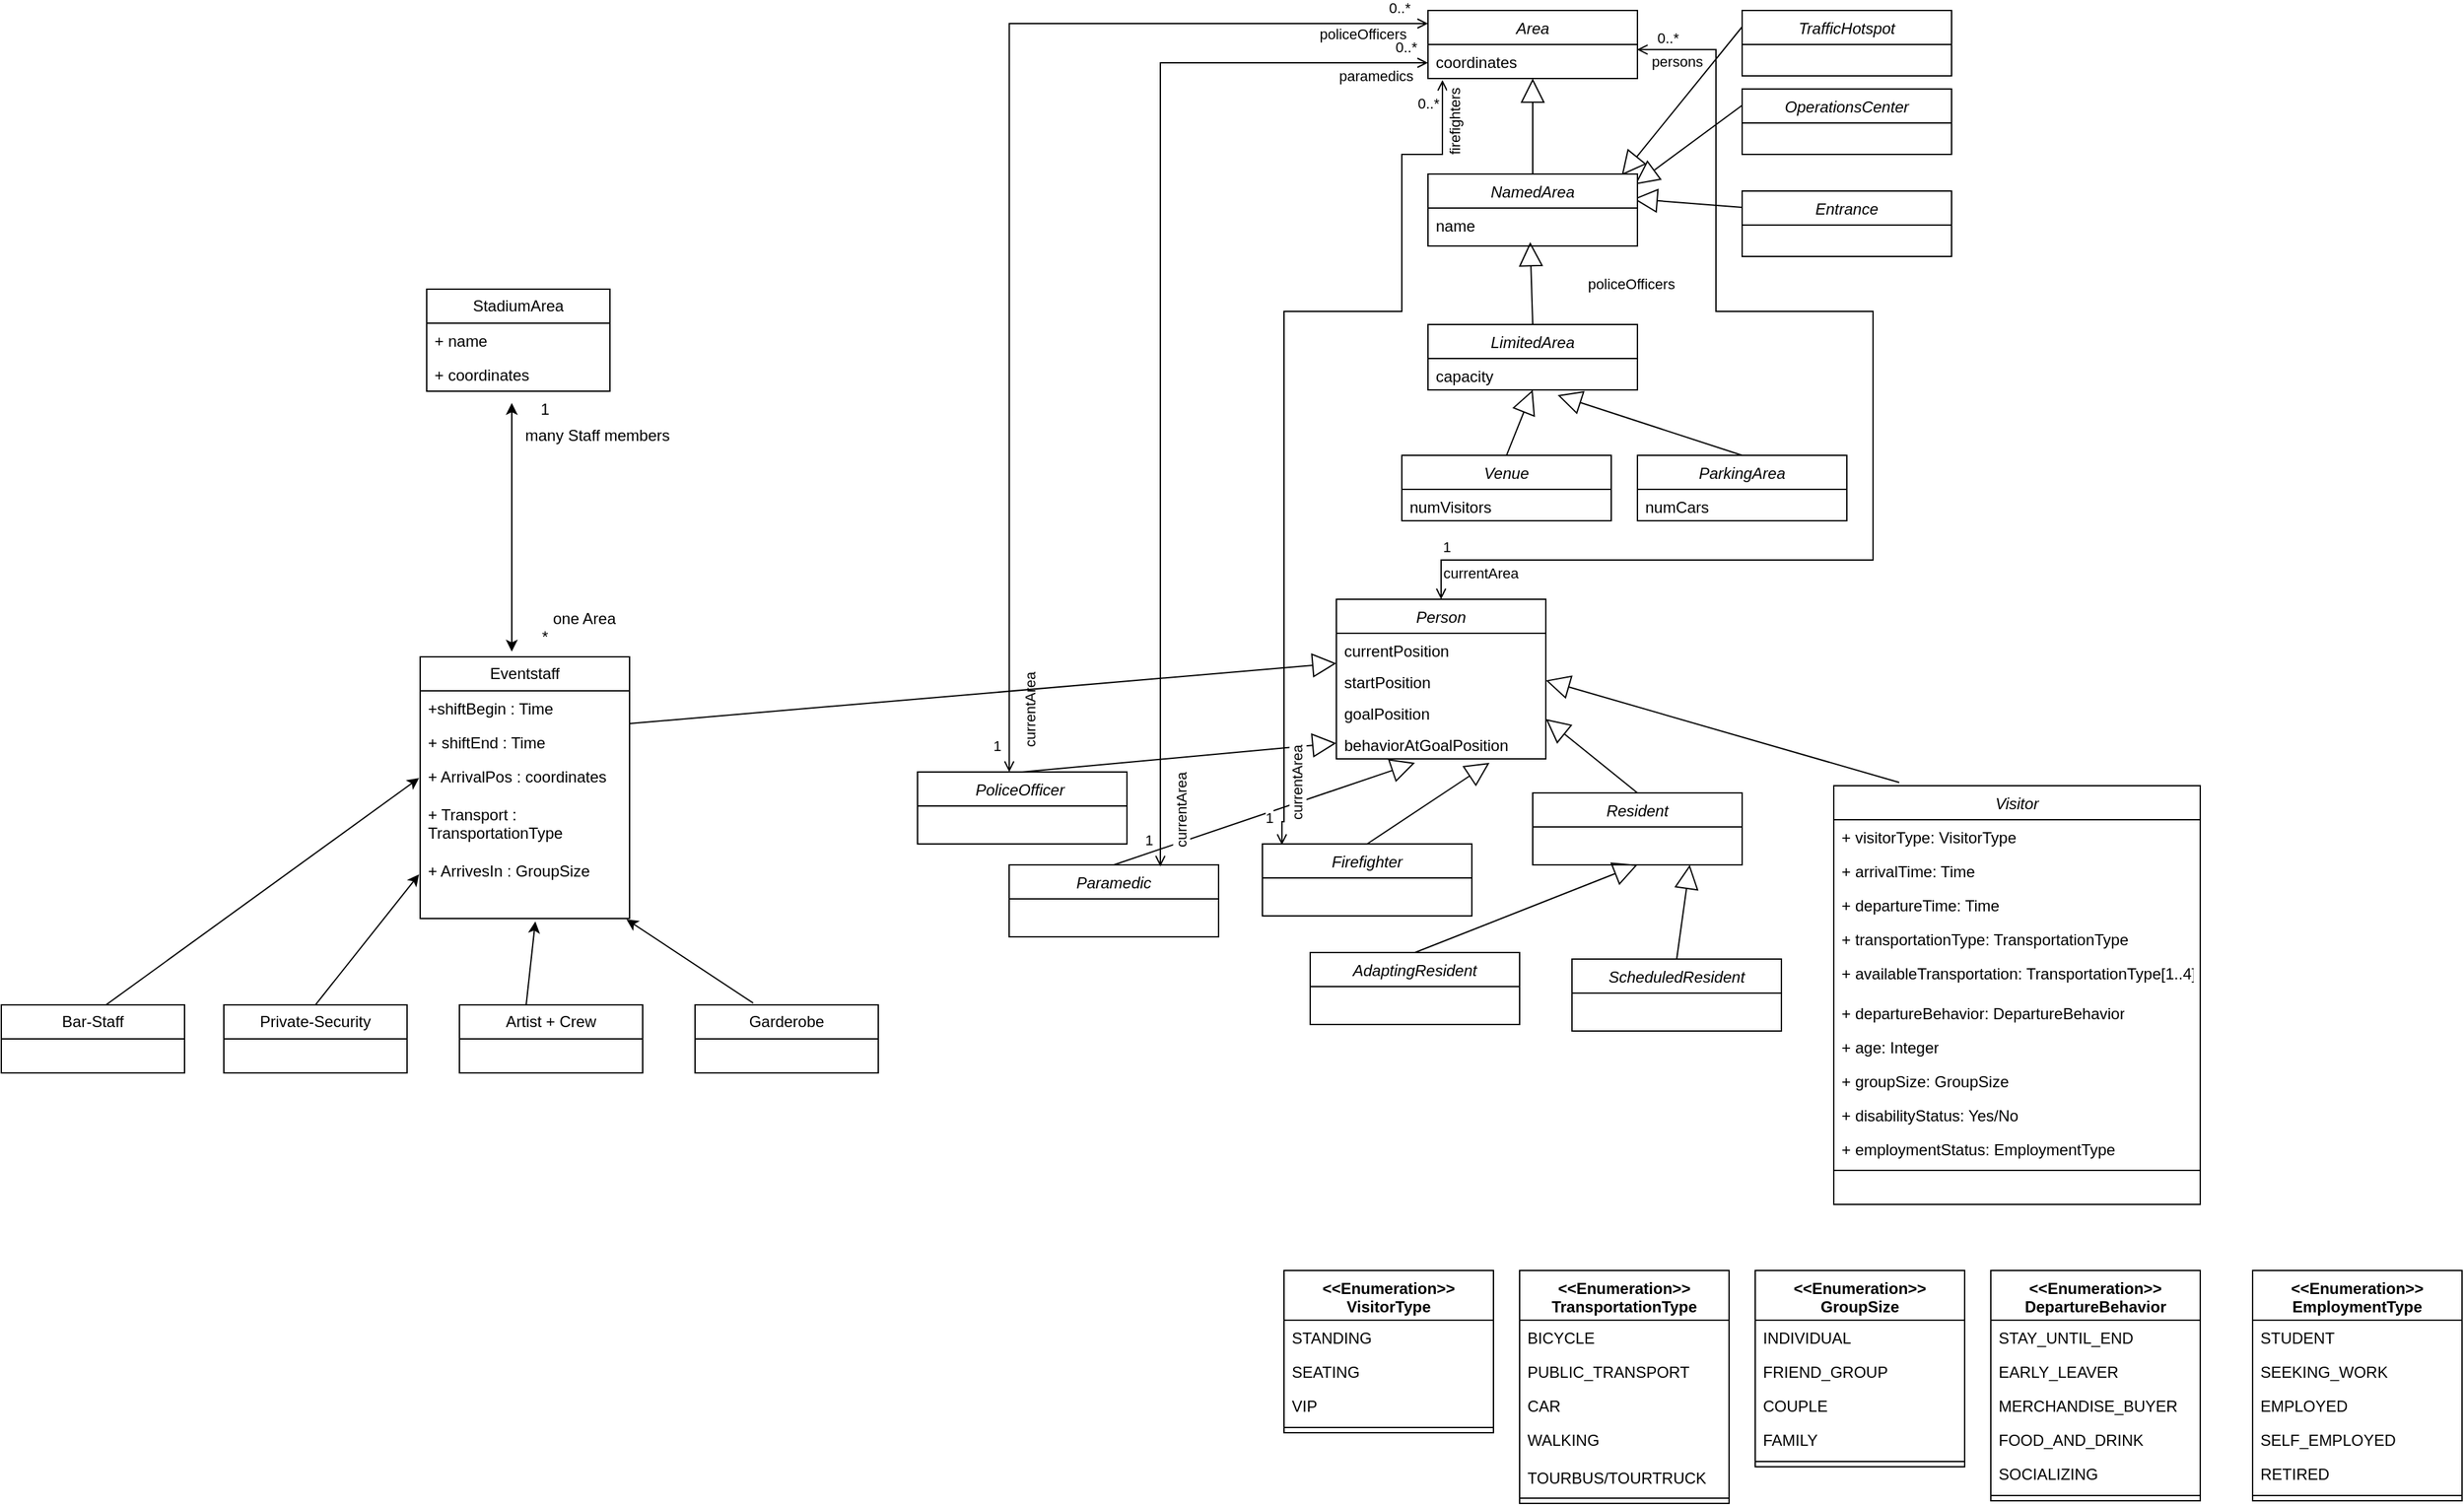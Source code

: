 <mxfile version="24.7.17">
  <diagram id="C5RBs43oDa-KdzZeNtuy" name="Page-1">
    <mxGraphModel dx="2514" dy="984" grid="1" gridSize="10" guides="1" tooltips="1" connect="1" arrows="1" fold="1" page="1" pageScale="1" pageWidth="827" pageHeight="1169" math="0" shadow="0">
      <root>
        <mxCell id="WIyWlLk6GJQsqaUBKTNV-0" />
        <mxCell id="WIyWlLk6GJQsqaUBKTNV-1" parent="WIyWlLk6GJQsqaUBKTNV-0" />
        <mxCell id="zkfFHV4jXpPFQw0GAbJ--0" value="LimitedArea" style="swimlane;fontStyle=2;align=center;verticalAlign=top;childLayout=stackLayout;horizontal=1;startSize=26;horizontalStack=0;resizeParent=1;resizeLast=0;collapsible=1;marginBottom=0;rounded=0;shadow=0;strokeWidth=1;" parent="WIyWlLk6GJQsqaUBKTNV-1" vertex="1">
          <mxGeometry x="400" y="270" width="160" height="50" as="geometry">
            <mxRectangle x="110" y="120" width="160" height="26" as="alternateBounds" />
          </mxGeometry>
        </mxCell>
        <mxCell id="DFCHfAah13juMa5k8PcI-9" value="capacity" style="text;align=left;verticalAlign=top;spacingLeft=4;spacingRight=4;overflow=hidden;rotatable=0;points=[[0,0.5],[1,0.5]];portConstraint=eastwest;" parent="zkfFHV4jXpPFQw0GAbJ--0" vertex="1">
          <mxGeometry y="26" width="160" height="24" as="geometry" />
        </mxCell>
        <mxCell id="DFCHfAah13juMa5k8PcI-2" value="Area" style="swimlane;fontStyle=2;align=center;verticalAlign=top;childLayout=stackLayout;horizontal=1;startSize=26;horizontalStack=0;resizeParent=1;resizeLast=0;collapsible=1;marginBottom=0;rounded=0;shadow=0;strokeWidth=1;" parent="WIyWlLk6GJQsqaUBKTNV-1" vertex="1">
          <mxGeometry x="400" y="30" width="160" height="52" as="geometry">
            <mxRectangle x="110" y="120" width="160" height="26" as="alternateBounds" />
          </mxGeometry>
        </mxCell>
        <mxCell id="DFCHfAah13juMa5k8PcI-5" value="coordinates" style="text;align=left;verticalAlign=top;spacingLeft=4;spacingRight=4;overflow=hidden;rotatable=0;points=[[0,0.5],[1,0.5]];portConstraint=eastwest;" parent="DFCHfAah13juMa5k8PcI-2" vertex="1">
          <mxGeometry y="26" width="160" height="26" as="geometry" />
        </mxCell>
        <mxCell id="DFCHfAah13juMa5k8PcI-11" value="Entrance" style="swimlane;fontStyle=2;align=center;verticalAlign=top;childLayout=stackLayout;horizontal=1;startSize=26;horizontalStack=0;resizeParent=1;resizeLast=0;collapsible=1;marginBottom=0;rounded=0;shadow=0;strokeWidth=1;" parent="WIyWlLk6GJQsqaUBKTNV-1" vertex="1">
          <mxGeometry x="640" y="168" width="160" height="50" as="geometry">
            <mxRectangle x="110" y="120" width="160" height="26" as="alternateBounds" />
          </mxGeometry>
        </mxCell>
        <mxCell id="DFCHfAah13juMa5k8PcI-14" value="" style="endArrow=block;endSize=16;endFill=0;html=1;rounded=0;entryX=0.981;entryY=-0.292;entryDx=0;entryDy=0;entryPerimeter=0;exitX=0;exitY=0.25;exitDx=0;exitDy=0;" parent="WIyWlLk6GJQsqaUBKTNV-1" source="DFCHfAah13juMa5k8PcI-11" target="DFCHfAah13juMa5k8PcI-34" edge="1">
          <mxGeometry width="160" relative="1" as="geometry">
            <mxPoint x="700" y="160" as="sourcePoint" />
            <mxPoint x="661" y="110" as="targetPoint" />
          </mxGeometry>
        </mxCell>
        <mxCell id="DFCHfAah13juMa5k8PcI-15" value="Venue" style="swimlane;fontStyle=2;align=center;verticalAlign=top;childLayout=stackLayout;horizontal=1;startSize=26;horizontalStack=0;resizeParent=1;resizeLast=0;collapsible=1;marginBottom=0;rounded=0;shadow=0;strokeWidth=1;" parent="WIyWlLk6GJQsqaUBKTNV-1" vertex="1">
          <mxGeometry x="380" y="370" width="160" height="50" as="geometry">
            <mxRectangle x="110" y="120" width="160" height="26" as="alternateBounds" />
          </mxGeometry>
        </mxCell>
        <mxCell id="DFCHfAah13juMa5k8PcI-31" value="numVisitors" style="text;align=left;verticalAlign=top;spacingLeft=4;spacingRight=4;overflow=hidden;rotatable=0;points=[[0,0.5],[1,0.5]];portConstraint=eastwest;" parent="DFCHfAah13juMa5k8PcI-15" vertex="1">
          <mxGeometry y="26" width="160" height="24" as="geometry" />
        </mxCell>
        <mxCell id="DFCHfAah13juMa5k8PcI-18" value="" style="endArrow=block;endSize=16;endFill=0;html=1;rounded=0;entryX=0.5;entryY=1;entryDx=0;entryDy=0;exitX=0.5;exitY=0;exitDx=0;exitDy=0;" parent="WIyWlLk6GJQsqaUBKTNV-1" source="DFCHfAah13juMa5k8PcI-15" target="zkfFHV4jXpPFQw0GAbJ--0" edge="1">
          <mxGeometry width="160" relative="1" as="geometry">
            <mxPoint x="534" y="500" as="sourcePoint" />
            <mxPoint x="534.5" y="461" as="targetPoint" />
          </mxGeometry>
        </mxCell>
        <mxCell id="DFCHfAah13juMa5k8PcI-19" value="ParkingArea" style="swimlane;fontStyle=2;align=center;verticalAlign=top;childLayout=stackLayout;horizontal=1;startSize=26;horizontalStack=0;resizeParent=1;resizeLast=0;collapsible=1;marginBottom=0;rounded=0;shadow=0;strokeWidth=1;" parent="WIyWlLk6GJQsqaUBKTNV-1" vertex="1">
          <mxGeometry x="560" y="370" width="160" height="50" as="geometry">
            <mxRectangle x="110" y="120" width="160" height="26" as="alternateBounds" />
          </mxGeometry>
        </mxCell>
        <mxCell id="DFCHfAah13juMa5k8PcI-32" value="numCars" style="text;align=left;verticalAlign=top;spacingLeft=4;spacingRight=4;overflow=hidden;rotatable=0;points=[[0,0.5],[1,0.5]];portConstraint=eastwest;" parent="DFCHfAah13juMa5k8PcI-19" vertex="1">
          <mxGeometry y="26" width="160" height="24" as="geometry" />
        </mxCell>
        <mxCell id="DFCHfAah13juMa5k8PcI-20" value="" style="endArrow=block;endSize=16;endFill=0;html=1;rounded=0;exitX=0.5;exitY=0;exitDx=0;exitDy=0;entryX=0.619;entryY=1.167;entryDx=0;entryDy=0;entryPerimeter=0;" parent="WIyWlLk6GJQsqaUBKTNV-1" source="DFCHfAah13juMa5k8PcI-19" target="DFCHfAah13juMa5k8PcI-9" edge="1">
          <mxGeometry width="160" relative="1" as="geometry">
            <mxPoint x="718" y="500" as="sourcePoint" />
            <mxPoint x="510" y="360" as="targetPoint" />
          </mxGeometry>
        </mxCell>
        <mxCell id="DFCHfAah13juMa5k8PcI-24" value="OperationsCenter" style="swimlane;fontStyle=2;align=center;verticalAlign=top;childLayout=stackLayout;horizontal=1;startSize=26;horizontalStack=0;resizeParent=1;resizeLast=0;collapsible=1;marginBottom=0;rounded=0;shadow=0;strokeWidth=1;" parent="WIyWlLk6GJQsqaUBKTNV-1" vertex="1">
          <mxGeometry x="640" y="90" width="160" height="50" as="geometry">
            <mxRectangle x="110" y="120" width="160" height="26" as="alternateBounds" />
          </mxGeometry>
        </mxCell>
        <mxCell id="DFCHfAah13juMa5k8PcI-26" value="" style="endArrow=block;endSize=16;endFill=0;html=1;rounded=0;entryX=0.988;entryY=0.145;entryDx=0;entryDy=0;exitX=0;exitY=0.25;exitDx=0;exitDy=0;entryPerimeter=0;" parent="WIyWlLk6GJQsqaUBKTNV-1" source="DFCHfAah13juMa5k8PcI-24" target="DFCHfAah13juMa5k8PcI-33" edge="1">
          <mxGeometry width="160" relative="1" as="geometry">
            <mxPoint x="710" y="120" as="sourcePoint" />
            <mxPoint x="650" y="100" as="targetPoint" />
          </mxGeometry>
        </mxCell>
        <mxCell id="DFCHfAah13juMa5k8PcI-27" value="TrafficHotspot" style="swimlane;fontStyle=2;align=center;verticalAlign=top;childLayout=stackLayout;horizontal=1;startSize=26;horizontalStack=0;resizeParent=1;resizeLast=0;collapsible=1;marginBottom=0;rounded=0;shadow=0;strokeWidth=1;" parent="WIyWlLk6GJQsqaUBKTNV-1" vertex="1">
          <mxGeometry x="640" y="30" width="160" height="50" as="geometry">
            <mxRectangle x="110" y="120" width="160" height="26" as="alternateBounds" />
          </mxGeometry>
        </mxCell>
        <mxCell id="DFCHfAah13juMa5k8PcI-30" value="" style="endArrow=block;endSize=16;endFill=0;html=1;rounded=0;entryX=0.925;entryY=0.018;entryDx=0;entryDy=0;entryPerimeter=0;exitX=0;exitY=0.25;exitDx=0;exitDy=0;" parent="WIyWlLk6GJQsqaUBKTNV-1" source="DFCHfAah13juMa5k8PcI-27" target="DFCHfAah13juMa5k8PcI-33" edge="1">
          <mxGeometry width="160" relative="1" as="geometry">
            <mxPoint x="1024" y="169" as="sourcePoint" />
            <mxPoint x="730" y="100" as="targetPoint" />
          </mxGeometry>
        </mxCell>
        <mxCell id="DFCHfAah13juMa5k8PcI-33" value="NamedArea" style="swimlane;fontStyle=2;align=center;verticalAlign=top;childLayout=stackLayout;horizontal=1;startSize=26;horizontalStack=0;resizeParent=1;resizeLast=0;collapsible=1;marginBottom=0;rounded=0;shadow=0;strokeWidth=1;" parent="WIyWlLk6GJQsqaUBKTNV-1" vertex="1">
          <mxGeometry x="400" y="155" width="160" height="55" as="geometry">
            <mxRectangle x="110" y="120" width="160" height="26" as="alternateBounds" />
          </mxGeometry>
        </mxCell>
        <mxCell id="DFCHfAah13juMa5k8PcI-34" value="name" style="text;align=left;verticalAlign=top;spacingLeft=4;spacingRight=4;overflow=hidden;rotatable=0;points=[[0,0.5],[1,0.5]];portConstraint=eastwest;" parent="DFCHfAah13juMa5k8PcI-33" vertex="1">
          <mxGeometry y="26" width="160" height="24" as="geometry" />
        </mxCell>
        <mxCell id="DFCHfAah13juMa5k8PcI-36" value="" style="endArrow=block;endSize=16;endFill=0;html=1;rounded=0;exitX=0.5;exitY=0;exitDx=0;exitDy=0;entryX=0.5;entryY=1;entryDx=0;entryDy=0;" parent="WIyWlLk6GJQsqaUBKTNV-1" source="DFCHfAah13juMa5k8PcI-33" target="DFCHfAah13juMa5k8PcI-2" edge="1">
          <mxGeometry width="160" relative="1" as="geometry">
            <mxPoint x="650" y="53" as="sourcePoint" />
            <mxPoint x="480" y="130" as="targetPoint" />
          </mxGeometry>
        </mxCell>
        <mxCell id="DFCHfAah13juMa5k8PcI-37" value="" style="endArrow=block;endSize=16;endFill=0;html=1;rounded=0;exitX=0.5;exitY=0;exitDx=0;exitDy=0;entryX=0.488;entryY=1.083;entryDx=0;entryDy=0;entryPerimeter=0;" parent="WIyWlLk6GJQsqaUBKTNV-1" source="zkfFHV4jXpPFQw0GAbJ--0" target="DFCHfAah13juMa5k8PcI-34" edge="1">
          <mxGeometry width="160" relative="1" as="geometry">
            <mxPoint x="490" y="165" as="sourcePoint" />
            <mxPoint x="440" y="240" as="targetPoint" />
          </mxGeometry>
        </mxCell>
        <mxCell id="DFCHfAah13juMa5k8PcI-38" value="Person" style="swimlane;fontStyle=2;align=center;verticalAlign=top;childLayout=stackLayout;horizontal=1;startSize=26;horizontalStack=0;resizeParent=1;resizeLast=0;collapsible=1;marginBottom=0;rounded=0;shadow=0;strokeWidth=1;" parent="WIyWlLk6GJQsqaUBKTNV-1" vertex="1">
          <mxGeometry x="330" y="480" width="160" height="122" as="geometry">
            <mxRectangle x="110" y="120" width="160" height="26" as="alternateBounds" />
          </mxGeometry>
        </mxCell>
        <mxCell id="DFCHfAah13juMa5k8PcI-51" value="currentPosition" style="text;align=left;verticalAlign=top;spacingLeft=4;spacingRight=4;overflow=hidden;rotatable=0;points=[[0,0.5],[1,0.5]];portConstraint=eastwest;" parent="DFCHfAah13juMa5k8PcI-38" vertex="1">
          <mxGeometry y="26" width="160" height="24" as="geometry" />
        </mxCell>
        <mxCell id="DFCHfAah13juMa5k8PcI-59" value="startPosition" style="text;align=left;verticalAlign=top;spacingLeft=4;spacingRight=4;overflow=hidden;rotatable=0;points=[[0,0.5],[1,0.5]];portConstraint=eastwest;" parent="DFCHfAah13juMa5k8PcI-38" vertex="1">
          <mxGeometry y="50" width="160" height="24" as="geometry" />
        </mxCell>
        <mxCell id="DFCHfAah13juMa5k8PcI-60" value="goalPosition" style="text;align=left;verticalAlign=top;spacingLeft=4;spacingRight=4;overflow=hidden;rotatable=0;points=[[0,0.5],[1,0.5]];portConstraint=eastwest;" parent="DFCHfAah13juMa5k8PcI-38" vertex="1">
          <mxGeometry y="74" width="160" height="24" as="geometry" />
        </mxCell>
        <mxCell id="DFCHfAah13juMa5k8PcI-58" value="behaviorAtGoalPosition" style="text;align=left;verticalAlign=top;spacingLeft=4;spacingRight=4;overflow=hidden;rotatable=0;points=[[0,0.5],[1,0.5]];portConstraint=eastwest;" parent="DFCHfAah13juMa5k8PcI-38" vertex="1">
          <mxGeometry y="98" width="160" height="24" as="geometry" />
        </mxCell>
        <mxCell id="DFCHfAah13juMa5k8PcI-41" value="PoliceOfficer " style="swimlane;fontStyle=2;align=center;verticalAlign=top;childLayout=stackLayout;horizontal=1;startSize=26;horizontalStack=0;resizeParent=1;resizeLast=0;collapsible=1;marginBottom=0;rounded=0;shadow=0;strokeWidth=1;" parent="WIyWlLk6GJQsqaUBKTNV-1" vertex="1">
          <mxGeometry x="10" y="612" width="160" height="55" as="geometry">
            <mxRectangle x="110" y="120" width="160" height="26" as="alternateBounds" />
          </mxGeometry>
        </mxCell>
        <mxCell id="DFCHfAah13juMa5k8PcI-44" value="" style="endArrow=block;endSize=16;endFill=0;html=1;rounded=0;exitX=0.5;exitY=0;exitDx=0;exitDy=0;entryX=0;entryY=0.5;entryDx=0;entryDy=0;" parent="WIyWlLk6GJQsqaUBKTNV-1" source="DFCHfAah13juMa5k8PcI-41" target="DFCHfAah13juMa5k8PcI-58" edge="1">
          <mxGeometry width="160" relative="1" as="geometry">
            <mxPoint x="-400" y="1060" as="sourcePoint" />
            <mxPoint x="-541" y="1014" as="targetPoint" />
          </mxGeometry>
        </mxCell>
        <mxCell id="DFCHfAah13juMa5k8PcI-45" value="Paramedic" style="swimlane;fontStyle=2;align=center;verticalAlign=top;childLayout=stackLayout;horizontal=1;startSize=26;horizontalStack=0;resizeParent=1;resizeLast=0;collapsible=1;marginBottom=0;rounded=0;shadow=0;strokeWidth=1;" parent="WIyWlLk6GJQsqaUBKTNV-1" vertex="1">
          <mxGeometry x="80" y="683" width="160" height="55" as="geometry">
            <mxRectangle x="110" y="120" width="160" height="26" as="alternateBounds" />
          </mxGeometry>
        </mxCell>
        <mxCell id="DFCHfAah13juMa5k8PcI-46" value="" style="endArrow=block;endSize=16;endFill=0;html=1;rounded=0;exitX=0.5;exitY=0;exitDx=0;exitDy=0;entryX=0.375;entryY=1.125;entryDx=0;entryDy=0;entryPerimeter=0;" parent="WIyWlLk6GJQsqaUBKTNV-1" source="DFCHfAah13juMa5k8PcI-45" target="DFCHfAah13juMa5k8PcI-58" edge="1">
          <mxGeometry width="160" relative="1" as="geometry">
            <mxPoint x="-200" y="940" as="sourcePoint" />
            <mxPoint x="10" y="750" as="targetPoint" />
          </mxGeometry>
        </mxCell>
        <mxCell id="DFCHfAah13juMa5k8PcI-49" value="Firefighter" style="swimlane;fontStyle=2;align=center;verticalAlign=top;childLayout=stackLayout;horizontal=1;startSize=26;horizontalStack=0;resizeParent=1;resizeLast=0;collapsible=1;marginBottom=0;rounded=0;shadow=0;strokeWidth=1;" parent="WIyWlLk6GJQsqaUBKTNV-1" vertex="1">
          <mxGeometry x="273.5" y="667" width="160" height="55" as="geometry">
            <mxRectangle x="110" y="120" width="160" height="26" as="alternateBounds" />
          </mxGeometry>
        </mxCell>
        <mxCell id="DFCHfAah13juMa5k8PcI-50" value="" style="endArrow=block;endSize=16;endFill=0;html=1;rounded=0;exitX=0.5;exitY=0;exitDx=0;exitDy=0;entryX=0.731;entryY=1.125;entryDx=0;entryDy=0;entryPerimeter=0;" parent="WIyWlLk6GJQsqaUBKTNV-1" source="DFCHfAah13juMa5k8PcI-49" target="DFCHfAah13juMa5k8PcI-58" edge="1">
          <mxGeometry width="160" relative="1" as="geometry">
            <mxPoint x="-16" y="940" as="sourcePoint" />
            <mxPoint x="214" y="745" as="targetPoint" />
          </mxGeometry>
        </mxCell>
        <mxCell id="DFCHfAah13juMa5k8PcI-61" value="Resident" style="swimlane;fontStyle=2;align=center;verticalAlign=top;childLayout=stackLayout;horizontal=1;startSize=26;horizontalStack=0;resizeParent=1;resizeLast=0;collapsible=1;marginBottom=0;rounded=0;shadow=0;strokeWidth=1;" parent="WIyWlLk6GJQsqaUBKTNV-1" vertex="1">
          <mxGeometry x="480" y="628" width="160" height="55" as="geometry">
            <mxRectangle x="660" y="518" width="160" height="26" as="alternateBounds" />
          </mxGeometry>
        </mxCell>
        <mxCell id="DFCHfAah13juMa5k8PcI-62" value="" style="endArrow=block;endSize=16;endFill=0;html=1;rounded=0;exitX=0.5;exitY=0;exitDx=0;exitDy=0;entryX=1;entryY=0.75;entryDx=0;entryDy=0;" parent="WIyWlLk6GJQsqaUBKTNV-1" source="DFCHfAah13juMa5k8PcI-61" target="DFCHfAah13juMa5k8PcI-38" edge="1">
          <mxGeometry width="160" relative="1" as="geometry">
            <mxPoint x="134" y="868" as="sourcePoint" />
            <mxPoint x="640" y="530" as="targetPoint" />
          </mxGeometry>
        </mxCell>
        <mxCell id="DFCHfAah13juMa5k8PcI-63" value="AdaptingResident" style="swimlane;fontStyle=2;align=center;verticalAlign=top;childLayout=stackLayout;horizontal=1;startSize=26;horizontalStack=0;resizeParent=1;resizeLast=0;collapsible=1;marginBottom=0;rounded=0;shadow=0;strokeWidth=1;" parent="WIyWlLk6GJQsqaUBKTNV-1" vertex="1">
          <mxGeometry x="310" y="750" width="160" height="55" as="geometry">
            <mxRectangle x="660" y="518" width="160" height="26" as="alternateBounds" />
          </mxGeometry>
        </mxCell>
        <mxCell id="DFCHfAah13juMa5k8PcI-65" value="" style="endArrow=block;endSize=16;endFill=0;html=1;rounded=0;exitX=0.5;exitY=0;exitDx=0;exitDy=0;entryX=0.5;entryY=1;entryDx=0;entryDy=0;" parent="WIyWlLk6GJQsqaUBKTNV-1" source="DFCHfAah13juMa5k8PcI-63" target="DFCHfAah13juMa5k8PcI-61" edge="1">
          <mxGeometry width="160" relative="1" as="geometry">
            <mxPoint x="610" y="638" as="sourcePoint" />
            <mxPoint x="500" y="582" as="targetPoint" />
          </mxGeometry>
        </mxCell>
        <mxCell id="DFCHfAah13juMa5k8PcI-66" value="ScheduledResident" style="swimlane;fontStyle=2;align=center;verticalAlign=top;childLayout=stackLayout;horizontal=1;startSize=26;horizontalStack=0;resizeParent=1;resizeLast=0;collapsible=1;marginBottom=0;rounded=0;shadow=0;strokeWidth=1;" parent="WIyWlLk6GJQsqaUBKTNV-1" vertex="1">
          <mxGeometry x="510" y="755" width="160" height="55" as="geometry">
            <mxRectangle x="660" y="518" width="160" height="26" as="alternateBounds" />
          </mxGeometry>
        </mxCell>
        <mxCell id="DFCHfAah13juMa5k8PcI-67" value="" style="endArrow=block;endSize=16;endFill=0;html=1;rounded=0;exitX=0.5;exitY=0;exitDx=0;exitDy=0;" parent="WIyWlLk6GJQsqaUBKTNV-1" source="DFCHfAah13juMa5k8PcI-66" edge="1">
          <mxGeometry width="160" relative="1" as="geometry">
            <mxPoint x="790" y="638" as="sourcePoint" />
            <mxPoint x="600" y="683" as="targetPoint" />
          </mxGeometry>
        </mxCell>
        <mxCell id="DFCHfAah13juMa5k8PcI-77" value="" style="endArrow=open;endFill=0;html=1;edgeStyle=orthogonalEdgeStyle;align=left;verticalAlign=top;rounded=0;exitX=0.438;exitY=0;exitDx=0;exitDy=0;exitPerimeter=0;startArrow=open;startFill=0;" parent="WIyWlLk6GJQsqaUBKTNV-1" source="DFCHfAah13juMa5k8PcI-41" edge="1">
          <mxGeometry x="-1" relative="1" as="geometry">
            <mxPoint x="114.08" y="602" as="sourcePoint" />
            <mxPoint x="400" y="40" as="targetPoint" />
            <Array as="points">
              <mxPoint x="80" y="40" />
              <mxPoint x="400" y="40" />
            </Array>
          </mxGeometry>
        </mxCell>
        <mxCell id="DFCHfAah13juMa5k8PcI-78" value="1" style="edgeLabel;resizable=0;html=1;align=left;verticalAlign=bottom;" parent="DFCHfAah13juMa5k8PcI-77" connectable="0" vertex="1">
          <mxGeometry x="-1" relative="1" as="geometry">
            <mxPoint x="-14" y="-12" as="offset" />
          </mxGeometry>
        </mxCell>
        <mxCell id="DFCHfAah13juMa5k8PcI-79" value="0..*" style="edgeLabel;html=1;align=center;verticalAlign=middle;resizable=0;points=[];" parent="DFCHfAah13juMa5k8PcI-77" vertex="1" connectable="0">
          <mxGeometry x="0.864" y="1" relative="1" as="geometry">
            <mxPoint x="38" y="-11" as="offset" />
          </mxGeometry>
        </mxCell>
        <mxCell id="DFCHfAah13juMa5k8PcI-80" value="policeOfficers" style="edgeLabel;html=1;align=center;verticalAlign=middle;resizable=0;points=[];rotation=0;" parent="DFCHfAah13juMa5k8PcI-77" vertex="1" connectable="0">
          <mxGeometry x="0.496" relative="1" as="geometry">
            <mxPoint x="175" y="8" as="offset" />
          </mxGeometry>
        </mxCell>
        <mxCell id="DFCHfAah13juMa5k8PcI-81" value="currentArea" style="edgeLabel;html=1;align=center;verticalAlign=middle;resizable=0;points=[];rotation=-90;" parent="DFCHfAah13juMa5k8PcI-77" vertex="1" connectable="0">
          <mxGeometry x="-0.864" y="1" relative="1" as="geometry">
            <mxPoint x="17" y="13" as="offset" />
          </mxGeometry>
        </mxCell>
        <mxCell id="DFCHfAah13juMa5k8PcI-92" value="" style="endArrow=open;endFill=0;html=1;edgeStyle=orthogonalEdgeStyle;align=left;verticalAlign=top;rounded=0;startArrow=open;startFill=0;exitX=0.722;exitY=0.022;exitDx=0;exitDy=0;exitPerimeter=0;" parent="WIyWlLk6GJQsqaUBKTNV-1" source="DFCHfAah13juMa5k8PcI-45" edge="1">
          <mxGeometry x="-1" relative="1" as="geometry">
            <mxPoint x="200" y="490" as="sourcePoint" />
            <mxPoint x="400" y="70" as="targetPoint" />
            <Array as="points">
              <mxPoint x="195" y="70" />
            </Array>
          </mxGeometry>
        </mxCell>
        <mxCell id="DFCHfAah13juMa5k8PcI-93" value="1" style="edgeLabel;resizable=0;html=1;align=left;verticalAlign=bottom;" parent="DFCHfAah13juMa5k8PcI-92" connectable="0" vertex="1">
          <mxGeometry x="-1" relative="1" as="geometry">
            <mxPoint x="-14" y="-12" as="offset" />
          </mxGeometry>
        </mxCell>
        <mxCell id="DFCHfAah13juMa5k8PcI-94" value="0..*" style="edgeLabel;html=1;align=center;verticalAlign=middle;resizable=0;points=[];" parent="DFCHfAah13juMa5k8PcI-92" vertex="1" connectable="0">
          <mxGeometry x="0.864" y="1" relative="1" as="geometry">
            <mxPoint x="38" y="-11" as="offset" />
          </mxGeometry>
        </mxCell>
        <mxCell id="DFCHfAah13juMa5k8PcI-95" value="paramedics" style="edgeLabel;html=1;align=center;verticalAlign=middle;resizable=0;points=[];rotation=0;" parent="DFCHfAah13juMa5k8PcI-92" vertex="1" connectable="0">
          <mxGeometry x="0.496" relative="1" as="geometry">
            <mxPoint x="164" y="8" as="offset" />
          </mxGeometry>
        </mxCell>
        <mxCell id="DFCHfAah13juMa5k8PcI-96" value="currentArea" style="edgeLabel;html=1;align=center;verticalAlign=middle;resizable=0;points=[];rotation=-90;" parent="DFCHfAah13juMa5k8PcI-92" vertex="1" connectable="0">
          <mxGeometry x="-0.864" y="1" relative="1" as="geometry">
            <mxPoint x="17" y="13" as="offset" />
          </mxGeometry>
        </mxCell>
        <mxCell id="DFCHfAah13juMa5k8PcI-97" value="" style="endArrow=open;endFill=0;html=1;edgeStyle=orthogonalEdgeStyle;align=left;verticalAlign=top;rounded=0;exitX=0.093;exitY=0.013;exitDx=0;exitDy=0;exitPerimeter=0;startArrow=open;startFill=0;entryX=0.069;entryY=1.043;entryDx=0;entryDy=0;entryPerimeter=0;" parent="WIyWlLk6GJQsqaUBKTNV-1" source="DFCHfAah13juMa5k8PcI-49" target="DFCHfAah13juMa5k8PcI-5" edge="1">
          <mxGeometry x="-1" relative="1" as="geometry">
            <mxPoint x="100" y="632" as="sourcePoint" />
            <mxPoint x="410" y="120" as="targetPoint" />
            <Array as="points">
              <mxPoint x="288" y="650" />
              <mxPoint x="290" y="650" />
              <mxPoint x="290" y="260" />
              <mxPoint x="380" y="260" />
              <mxPoint x="380" y="140" />
              <mxPoint x="411" y="140" />
            </Array>
          </mxGeometry>
        </mxCell>
        <mxCell id="DFCHfAah13juMa5k8PcI-98" value="1" style="edgeLabel;resizable=0;html=1;align=left;verticalAlign=bottom;" parent="DFCHfAah13juMa5k8PcI-97" connectable="0" vertex="1">
          <mxGeometry x="-1" relative="1" as="geometry">
            <mxPoint x="-14" y="-12" as="offset" />
          </mxGeometry>
        </mxCell>
        <mxCell id="DFCHfAah13juMa5k8PcI-99" value="0..*" style="edgeLabel;html=1;align=center;verticalAlign=middle;resizable=0;points=[];" parent="DFCHfAah13juMa5k8PcI-97" vertex="1" connectable="0">
          <mxGeometry x="0.864" y="1" relative="1" as="geometry">
            <mxPoint x="-10" y="-31" as="offset" />
          </mxGeometry>
        </mxCell>
        <mxCell id="DFCHfAah13juMa5k8PcI-100" value="policeOfficers" style="edgeLabel;html=1;align=center;verticalAlign=middle;resizable=0;points=[];rotation=0;" parent="DFCHfAah13juMa5k8PcI-97" vertex="1" connectable="0">
          <mxGeometry x="0.496" relative="1" as="geometry">
            <mxPoint x="175" y="8" as="offset" />
          </mxGeometry>
        </mxCell>
        <mxCell id="DFCHfAah13juMa5k8PcI-101" value="currentArea" style="edgeLabel;html=1;align=center;verticalAlign=middle;resizable=0;points=[];rotation=-90;" parent="DFCHfAah13juMa5k8PcI-97" vertex="1" connectable="0">
          <mxGeometry x="-0.864" y="1" relative="1" as="geometry">
            <mxPoint x="11" y="-1" as="offset" />
          </mxGeometry>
        </mxCell>
        <mxCell id="DFCHfAah13juMa5k8PcI-102" value="firefighters" style="edgeLabel;html=1;align=center;verticalAlign=middle;resizable=0;points=[];rotation=-90;" parent="WIyWlLk6GJQsqaUBKTNV-1" vertex="1" connectable="0">
          <mxGeometry x="420.003" y="114.996" as="geometry" />
        </mxCell>
        <mxCell id="DFCHfAah13juMa5k8PcI-104" style="edgeStyle=orthogonalEdgeStyle;rounded=0;orthogonalLoop=1;jettySize=auto;html=1;exitX=0.5;exitY=0;exitDx=0;exitDy=0;entryX=0.998;entryY=0.151;entryDx=0;entryDy=0;entryPerimeter=0;startArrow=open;startFill=0;endArrow=open;endFill=0;" parent="WIyWlLk6GJQsqaUBKTNV-1" source="DFCHfAah13juMa5k8PcI-38" target="DFCHfAah13juMa5k8PcI-5" edge="1">
          <mxGeometry relative="1" as="geometry">
            <mxPoint x="570" y="60" as="targetPoint" />
            <Array as="points">
              <mxPoint x="410" y="450" />
              <mxPoint x="740" y="450" />
              <mxPoint x="740" y="260" />
              <mxPoint x="620" y="260" />
              <mxPoint x="620" y="60" />
            </Array>
          </mxGeometry>
        </mxCell>
        <mxCell id="DFCHfAah13juMa5k8PcI-106" value="persons" style="edgeLabel;html=1;align=center;verticalAlign=middle;resizable=0;points=[];rotation=0;" parent="DFCHfAah13juMa5k8PcI-104" vertex="1" connectable="0">
          <mxGeometry x="0.956" y="2" relative="1" as="geometry">
            <mxPoint x="10" y="7" as="offset" />
          </mxGeometry>
        </mxCell>
        <mxCell id="DFCHfAah13juMa5k8PcI-107" value="0..*" style="edgeLabel;html=1;align=center;verticalAlign=middle;resizable=0;points=[];" parent="DFCHfAah13juMa5k8PcI-104" vertex="1" connectable="0">
          <mxGeometry x="0.95" y="-9" relative="1" as="geometry">
            <mxPoint as="offset" />
          </mxGeometry>
        </mxCell>
        <mxCell id="DFCHfAah13juMa5k8PcI-108" value="1" style="edgeLabel;html=1;align=center;verticalAlign=middle;resizable=0;points=[];" parent="DFCHfAah13juMa5k8PcI-104" vertex="1" connectable="0">
          <mxGeometry x="-0.903" y="-3" relative="1" as="geometry">
            <mxPoint x="-11" y="-13" as="offset" />
          </mxGeometry>
        </mxCell>
        <mxCell id="DFCHfAah13juMa5k8PcI-109" value="currentArea" style="edgeLabel;html=1;align=center;verticalAlign=middle;resizable=0;points=[];" parent="DFCHfAah13juMa5k8PcI-104" vertex="1" connectable="0">
          <mxGeometry x="-0.542" y="-1" relative="1" as="geometry">
            <mxPoint x="-153" y="9" as="offset" />
          </mxGeometry>
        </mxCell>
        <mxCell id="ZO2d8BOxsXSMYvjoeCwA-0" value="Visitor" style="swimlane;fontStyle=2;align=center;verticalAlign=top;childLayout=stackLayout;horizontal=1;startSize=26;horizontalStack=0;resizeParent=1;resizeLast=0;collapsible=1;marginBottom=0;rounded=0;shadow=0;strokeWidth=1;" parent="WIyWlLk6GJQsqaUBKTNV-1" vertex="1">
          <mxGeometry x="710" y="622.5" width="280" height="320" as="geometry">
            <mxRectangle x="550" y="140" width="160" height="26" as="alternateBounds" />
          </mxGeometry>
        </mxCell>
        <mxCell id="ZO2d8BOxsXSMYvjoeCwA-1" value="+ visitorType: VisitorType" style="text;align=left;verticalAlign=top;spacingLeft=4;spacingRight=4;overflow=hidden;rotatable=0;points=[[0,0.5],[1,0.5]];portConstraint=eastwest;" parent="ZO2d8BOxsXSMYvjoeCwA-0" vertex="1">
          <mxGeometry y="26" width="280" height="26" as="geometry" />
        </mxCell>
        <mxCell id="ZO2d8BOxsXSMYvjoeCwA-2" value="+ arrivalTime: Time" style="text;align=left;verticalAlign=top;spacingLeft=4;spacingRight=4;overflow=hidden;rotatable=0;points=[[0,0.5],[1,0.5]];portConstraint=eastwest;rounded=0;shadow=0;html=0;" parent="ZO2d8BOxsXSMYvjoeCwA-0" vertex="1">
          <mxGeometry y="52" width="280" height="26" as="geometry" />
        </mxCell>
        <mxCell id="ZO2d8BOxsXSMYvjoeCwA-3" value="+ departureTime: Time" style="text;align=left;verticalAlign=top;spacingLeft=4;spacingRight=4;overflow=hidden;rotatable=0;points=[[0,0.5],[1,0.5]];portConstraint=eastwest;rounded=0;shadow=0;html=0;" parent="ZO2d8BOxsXSMYvjoeCwA-0" vertex="1">
          <mxGeometry y="78" width="280" height="26" as="geometry" />
        </mxCell>
        <mxCell id="ZO2d8BOxsXSMYvjoeCwA-4" value="+ transportationType: TransportationType" style="text;align=left;verticalAlign=top;spacingLeft=4;spacingRight=4;overflow=hidden;rotatable=0;points=[[0,0.5],[1,0.5]];portConstraint=eastwest;rounded=0;shadow=0;html=0;" parent="ZO2d8BOxsXSMYvjoeCwA-0" vertex="1">
          <mxGeometry y="104" width="280" height="26" as="geometry" />
        </mxCell>
        <mxCell id="ZO2d8BOxsXSMYvjoeCwA-5" value="+ availableTransportation: TransportationType[1..4]" style="text;align=left;verticalAlign=top;spacingLeft=4;spacingRight=4;overflow=hidden;rotatable=0;points=[[0,0.5],[1,0.5]];portConstraint=eastwest;rounded=0;shadow=0;html=0;" parent="ZO2d8BOxsXSMYvjoeCwA-0" vertex="1">
          <mxGeometry y="130" width="280" height="30" as="geometry" />
        </mxCell>
        <mxCell id="ZO2d8BOxsXSMYvjoeCwA-6" value="+ departureBehavior: DepartureBehavior" style="text;strokeColor=none;fillColor=none;align=left;verticalAlign=top;spacingLeft=4;spacingRight=4;overflow=hidden;rotatable=0;points=[[0,0.5],[1,0.5]];portConstraint=eastwest;whiteSpace=wrap;html=1;" parent="ZO2d8BOxsXSMYvjoeCwA-0" vertex="1">
          <mxGeometry y="160" width="280" height="26" as="geometry" />
        </mxCell>
        <mxCell id="ZO2d8BOxsXSMYvjoeCwA-7" value="+ age: Integer" style="text;strokeColor=none;fillColor=none;align=left;verticalAlign=top;spacingLeft=4;spacingRight=4;overflow=hidden;rotatable=0;points=[[0,0.5],[1,0.5]];portConstraint=eastwest;whiteSpace=wrap;html=1;" parent="ZO2d8BOxsXSMYvjoeCwA-0" vertex="1">
          <mxGeometry y="186" width="280" height="26" as="geometry" />
        </mxCell>
        <mxCell id="ZO2d8BOxsXSMYvjoeCwA-8" value="+ groupSize: GroupSize" style="text;strokeColor=none;fillColor=none;align=left;verticalAlign=top;spacingLeft=4;spacingRight=4;overflow=hidden;rotatable=0;points=[[0,0.5],[1,0.5]];portConstraint=eastwest;whiteSpace=wrap;html=1;" parent="ZO2d8BOxsXSMYvjoeCwA-0" vertex="1">
          <mxGeometry y="212" width="280" height="26" as="geometry" />
        </mxCell>
        <mxCell id="ZO2d8BOxsXSMYvjoeCwA-9" value="+ disabilityStatus: Yes/No" style="text;strokeColor=none;fillColor=none;align=left;verticalAlign=top;spacingLeft=4;spacingRight=4;overflow=hidden;rotatable=0;points=[[0,0.5],[1,0.5]];portConstraint=eastwest;whiteSpace=wrap;html=1;" parent="ZO2d8BOxsXSMYvjoeCwA-0" vertex="1">
          <mxGeometry y="238" width="280" height="26" as="geometry" />
        </mxCell>
        <mxCell id="ZO2d8BOxsXSMYvjoeCwA-10" value="+ employmentStatus: EmploymentType" style="text;strokeColor=none;fillColor=none;align=left;verticalAlign=top;spacingLeft=4;spacingRight=4;overflow=hidden;rotatable=0;points=[[0,0.5],[1,0.5]];portConstraint=eastwest;whiteSpace=wrap;html=1;" parent="ZO2d8BOxsXSMYvjoeCwA-0" vertex="1">
          <mxGeometry y="264" width="280" height="26" as="geometry" />
        </mxCell>
        <mxCell id="ZO2d8BOxsXSMYvjoeCwA-11" value="" style="line;html=1;strokeWidth=1;align=left;verticalAlign=middle;spacingTop=-1;spacingLeft=3;spacingRight=3;rotatable=0;labelPosition=right;points=[];portConstraint=eastwest;" parent="ZO2d8BOxsXSMYvjoeCwA-0" vertex="1">
          <mxGeometry y="290" width="280" height="8" as="geometry" />
        </mxCell>
        <mxCell id="ZO2d8BOxsXSMYvjoeCwA-12" value="" style="endArrow=block;endSize=16;endFill=0;html=1;rounded=0;entryX=1;entryY=0.5;entryDx=0;entryDy=0;" parent="WIyWlLk6GJQsqaUBKTNV-1" target="DFCHfAah13juMa5k8PcI-59" edge="1">
          <mxGeometry width="160" relative="1" as="geometry">
            <mxPoint x="760" y="620" as="sourcePoint" />
            <mxPoint x="500" y="582" as="targetPoint" />
          </mxGeometry>
        </mxCell>
        <mxCell id="ZO2d8BOxsXSMYvjoeCwA-13" value="&amp;lt;&amp;lt;Enumeration&amp;gt;&amp;gt;&lt;br&gt;VisitorType" style="swimlane;fontStyle=1;align=center;verticalAlign=top;childLayout=stackLayout;horizontal=1;startSize=38;horizontalStack=0;resizeParent=1;resizeParentMax=0;resizeLast=0;collapsible=1;marginBottom=0;whiteSpace=wrap;html=1;" parent="WIyWlLk6GJQsqaUBKTNV-1" vertex="1">
          <mxGeometry x="290" y="993" width="160" height="124" as="geometry" />
        </mxCell>
        <mxCell id="ZO2d8BOxsXSMYvjoeCwA-14" value="STANDING" style="text;strokeColor=none;fillColor=none;align=left;verticalAlign=top;spacingLeft=4;spacingRight=4;overflow=hidden;rotatable=0;points=[[0,0.5],[1,0.5]];portConstraint=eastwest;whiteSpace=wrap;html=1;" parent="ZO2d8BOxsXSMYvjoeCwA-13" vertex="1">
          <mxGeometry y="38" width="160" height="26" as="geometry" />
        </mxCell>
        <mxCell id="ZO2d8BOxsXSMYvjoeCwA-15" value="SEATING" style="text;strokeColor=none;fillColor=none;align=left;verticalAlign=top;spacingLeft=4;spacingRight=4;overflow=hidden;rotatable=0;points=[[0,0.5],[1,0.5]];portConstraint=eastwest;whiteSpace=wrap;html=1;" parent="ZO2d8BOxsXSMYvjoeCwA-13" vertex="1">
          <mxGeometry y="64" width="160" height="26" as="geometry" />
        </mxCell>
        <mxCell id="ZO2d8BOxsXSMYvjoeCwA-16" value="VIP" style="text;strokeColor=none;fillColor=none;align=left;verticalAlign=top;spacingLeft=4;spacingRight=4;overflow=hidden;rotatable=0;points=[[0,0.5],[1,0.5]];portConstraint=eastwest;whiteSpace=wrap;html=1;" parent="ZO2d8BOxsXSMYvjoeCwA-13" vertex="1">
          <mxGeometry y="90" width="160" height="26" as="geometry" />
        </mxCell>
        <mxCell id="ZO2d8BOxsXSMYvjoeCwA-17" value="" style="line;strokeWidth=1;fillColor=none;align=left;verticalAlign=middle;spacingTop=-1;spacingLeft=3;spacingRight=3;rotatable=0;labelPosition=right;points=[];portConstraint=eastwest;strokeColor=inherit;" parent="ZO2d8BOxsXSMYvjoeCwA-13" vertex="1">
          <mxGeometry y="116" width="160" height="8" as="geometry" />
        </mxCell>
        <mxCell id="ZO2d8BOxsXSMYvjoeCwA-18" value="&amp;lt;&amp;lt;Enumeration&amp;gt;&amp;gt;&lt;br&gt;TransportationType" style="swimlane;fontStyle=1;align=center;verticalAlign=top;childLayout=stackLayout;horizontal=1;startSize=38;horizontalStack=0;resizeParent=1;resizeParentMax=0;resizeLast=0;collapsible=1;marginBottom=0;whiteSpace=wrap;html=1;" parent="WIyWlLk6GJQsqaUBKTNV-1" vertex="1">
          <mxGeometry x="470" y="993" width="160" height="178" as="geometry" />
        </mxCell>
        <mxCell id="ZO2d8BOxsXSMYvjoeCwA-19" value="BICYCLE" style="text;strokeColor=none;fillColor=none;align=left;verticalAlign=top;spacingLeft=4;spacingRight=4;overflow=hidden;rotatable=0;points=[[0,0.5],[1,0.5]];portConstraint=eastwest;whiteSpace=wrap;html=1;" parent="ZO2d8BOxsXSMYvjoeCwA-18" vertex="1">
          <mxGeometry y="38" width="160" height="26" as="geometry" />
        </mxCell>
        <mxCell id="ZO2d8BOxsXSMYvjoeCwA-20" value="PUBLIC_TRANSPORT" style="text;strokeColor=none;fillColor=none;align=left;verticalAlign=top;spacingLeft=4;spacingRight=4;overflow=hidden;rotatable=0;points=[[0,0.5],[1,0.5]];portConstraint=eastwest;whiteSpace=wrap;html=1;" parent="ZO2d8BOxsXSMYvjoeCwA-18" vertex="1">
          <mxGeometry y="64" width="160" height="26" as="geometry" />
        </mxCell>
        <mxCell id="ZO2d8BOxsXSMYvjoeCwA-21" value="CAR" style="text;strokeColor=none;fillColor=none;align=left;verticalAlign=top;spacingLeft=4;spacingRight=4;overflow=hidden;rotatable=0;points=[[0,0.5],[1,0.5]];portConstraint=eastwest;whiteSpace=wrap;html=1;" parent="ZO2d8BOxsXSMYvjoeCwA-18" vertex="1">
          <mxGeometry y="90" width="160" height="26" as="geometry" />
        </mxCell>
        <mxCell id="ZO2d8BOxsXSMYvjoeCwA-22" value="WALKING&lt;div&gt;&lt;br&gt;&lt;/div&gt;&lt;div&gt;TOURBUS/TOURTRUCK&lt;br&gt;&lt;div&gt;&lt;br&gt;&lt;/div&gt;&lt;/div&gt;" style="text;strokeColor=none;fillColor=none;align=left;verticalAlign=top;spacingLeft=4;spacingRight=4;overflow=hidden;rotatable=0;points=[[0,0.5],[1,0.5]];portConstraint=eastwest;whiteSpace=wrap;html=1;" parent="ZO2d8BOxsXSMYvjoeCwA-18" vertex="1">
          <mxGeometry y="116" width="160" height="54" as="geometry" />
        </mxCell>
        <mxCell id="ZO2d8BOxsXSMYvjoeCwA-23" value="" style="line;strokeWidth=1;fillColor=none;align=left;verticalAlign=middle;spacingTop=-1;spacingLeft=3;spacingRight=3;rotatable=0;labelPosition=right;points=[];portConstraint=eastwest;strokeColor=inherit;" parent="ZO2d8BOxsXSMYvjoeCwA-18" vertex="1">
          <mxGeometry y="170" width="160" height="8" as="geometry" />
        </mxCell>
        <mxCell id="ZO2d8BOxsXSMYvjoeCwA-24" value="&amp;lt;&amp;lt;Enumeration&amp;gt;&amp;gt;&lt;br&gt;GroupSize" style="swimlane;fontStyle=1;align=center;verticalAlign=top;childLayout=stackLayout;horizontal=1;startSize=38;horizontalStack=0;resizeParent=1;resizeParentMax=0;resizeLast=0;collapsible=1;marginBottom=0;whiteSpace=wrap;html=1;" parent="WIyWlLk6GJQsqaUBKTNV-1" vertex="1">
          <mxGeometry x="650" y="993" width="160" height="150" as="geometry" />
        </mxCell>
        <mxCell id="ZO2d8BOxsXSMYvjoeCwA-25" value="INDIVIDUAL" style="text;strokeColor=none;fillColor=none;align=left;verticalAlign=top;spacingLeft=4;spacingRight=4;overflow=hidden;rotatable=0;points=[[0,0.5],[1,0.5]];portConstraint=eastwest;whiteSpace=wrap;html=1;" parent="ZO2d8BOxsXSMYvjoeCwA-24" vertex="1">
          <mxGeometry y="38" width="160" height="26" as="geometry" />
        </mxCell>
        <mxCell id="ZO2d8BOxsXSMYvjoeCwA-26" value="FRIEND_GROUP" style="text;strokeColor=none;fillColor=none;align=left;verticalAlign=top;spacingLeft=4;spacingRight=4;overflow=hidden;rotatable=0;points=[[0,0.5],[1,0.5]];portConstraint=eastwest;whiteSpace=wrap;html=1;" parent="ZO2d8BOxsXSMYvjoeCwA-24" vertex="1">
          <mxGeometry y="64" width="160" height="26" as="geometry" />
        </mxCell>
        <mxCell id="ZO2d8BOxsXSMYvjoeCwA-27" value="COUPLE" style="text;strokeColor=none;fillColor=none;align=left;verticalAlign=top;spacingLeft=4;spacingRight=4;overflow=hidden;rotatable=0;points=[[0,0.5],[1,0.5]];portConstraint=eastwest;whiteSpace=wrap;html=1;" parent="ZO2d8BOxsXSMYvjoeCwA-24" vertex="1">
          <mxGeometry y="90" width="160" height="26" as="geometry" />
        </mxCell>
        <mxCell id="ZO2d8BOxsXSMYvjoeCwA-28" value="FAMILY" style="text;strokeColor=none;fillColor=none;align=left;verticalAlign=top;spacingLeft=4;spacingRight=4;overflow=hidden;rotatable=0;points=[[0,0.5],[1,0.5]];portConstraint=eastwest;whiteSpace=wrap;html=1;" parent="ZO2d8BOxsXSMYvjoeCwA-24" vertex="1">
          <mxGeometry y="116" width="160" height="26" as="geometry" />
        </mxCell>
        <mxCell id="ZO2d8BOxsXSMYvjoeCwA-29" value="" style="line;strokeWidth=1;fillColor=none;align=left;verticalAlign=middle;spacingTop=-1;spacingLeft=3;spacingRight=3;rotatable=0;labelPosition=right;points=[];portConstraint=eastwest;strokeColor=inherit;" parent="ZO2d8BOxsXSMYvjoeCwA-24" vertex="1">
          <mxGeometry y="142" width="160" height="8" as="geometry" />
        </mxCell>
        <mxCell id="ZO2d8BOxsXSMYvjoeCwA-30" value="&amp;lt;&amp;lt;Enumeration&amp;gt;&amp;gt;&lt;br&gt;DepartureBehavior" style="swimlane;fontStyle=1;align=center;verticalAlign=top;childLayout=stackLayout;horizontal=1;startSize=38;horizontalStack=0;resizeParent=1;resizeParentMax=0;resizeLast=0;collapsible=1;marginBottom=0;whiteSpace=wrap;html=1;" parent="WIyWlLk6GJQsqaUBKTNV-1" vertex="1">
          <mxGeometry x="830" y="993" width="160" height="176" as="geometry" />
        </mxCell>
        <mxCell id="ZO2d8BOxsXSMYvjoeCwA-31" value="STAY_UNTIL_END" style="text;strokeColor=none;fillColor=none;align=left;verticalAlign=top;spacingLeft=4;spacingRight=4;overflow=hidden;rotatable=0;points=[[0,0.5],[1,0.5]];portConstraint=eastwest;whiteSpace=wrap;html=1;" parent="ZO2d8BOxsXSMYvjoeCwA-30" vertex="1">
          <mxGeometry y="38" width="160" height="26" as="geometry" />
        </mxCell>
        <mxCell id="ZO2d8BOxsXSMYvjoeCwA-32" value="EARLY_LEAVER" style="text;strokeColor=none;fillColor=none;align=left;verticalAlign=top;spacingLeft=4;spacingRight=4;overflow=hidden;rotatable=0;points=[[0,0.5],[1,0.5]];portConstraint=eastwest;whiteSpace=wrap;html=1;" parent="ZO2d8BOxsXSMYvjoeCwA-30" vertex="1">
          <mxGeometry y="64" width="160" height="26" as="geometry" />
        </mxCell>
        <mxCell id="ZO2d8BOxsXSMYvjoeCwA-33" value="MERCHANDISE_BUYER" style="text;strokeColor=none;fillColor=none;align=left;verticalAlign=top;spacingLeft=4;spacingRight=4;overflow=hidden;rotatable=0;points=[[0,0.5],[1,0.5]];portConstraint=eastwest;whiteSpace=wrap;html=1;" parent="ZO2d8BOxsXSMYvjoeCwA-30" vertex="1">
          <mxGeometry y="90" width="160" height="26" as="geometry" />
        </mxCell>
        <mxCell id="ZO2d8BOxsXSMYvjoeCwA-34" value="FOOD_AND_DRINK" style="text;strokeColor=none;fillColor=none;align=left;verticalAlign=top;spacingLeft=4;spacingRight=4;overflow=hidden;rotatable=0;points=[[0,0.5],[1,0.5]];portConstraint=eastwest;whiteSpace=wrap;html=1;" parent="ZO2d8BOxsXSMYvjoeCwA-30" vertex="1">
          <mxGeometry y="116" width="160" height="26" as="geometry" />
        </mxCell>
        <mxCell id="ZO2d8BOxsXSMYvjoeCwA-35" value="SOCIALIZING" style="text;strokeColor=none;fillColor=none;align=left;verticalAlign=top;spacingLeft=4;spacingRight=4;overflow=hidden;rotatable=0;points=[[0,0.5],[1,0.5]];portConstraint=eastwest;whiteSpace=wrap;html=1;" parent="ZO2d8BOxsXSMYvjoeCwA-30" vertex="1">
          <mxGeometry y="142" width="160" height="26" as="geometry" />
        </mxCell>
        <mxCell id="ZO2d8BOxsXSMYvjoeCwA-36" value="" style="line;strokeWidth=1;fillColor=none;align=left;verticalAlign=middle;spacingTop=-1;spacingLeft=3;spacingRight=3;rotatable=0;labelPosition=right;points=[];portConstraint=eastwest;strokeColor=inherit;" parent="ZO2d8BOxsXSMYvjoeCwA-30" vertex="1">
          <mxGeometry y="168" width="160" height="8" as="geometry" />
        </mxCell>
        <mxCell id="ZO2d8BOxsXSMYvjoeCwA-37" value="&amp;lt;&amp;lt;Enumeration&amp;gt;&amp;gt;&lt;br&gt;EmploymentType" style="swimlane;fontStyle=1;align=center;verticalAlign=top;childLayout=stackLayout;horizontal=1;startSize=38;horizontalStack=0;resizeParent=1;resizeParentMax=0;resizeLast=0;collapsible=1;marginBottom=0;whiteSpace=wrap;html=1;" parent="WIyWlLk6GJQsqaUBKTNV-1" vertex="1">
          <mxGeometry x="1030" y="993" width="160" height="176" as="geometry" />
        </mxCell>
        <mxCell id="ZO2d8BOxsXSMYvjoeCwA-38" value="STUDENT" style="text;strokeColor=none;fillColor=none;align=left;verticalAlign=top;spacingLeft=4;spacingRight=4;overflow=hidden;rotatable=0;points=[[0,0.5],[1,0.5]];portConstraint=eastwest;whiteSpace=wrap;html=1;" parent="ZO2d8BOxsXSMYvjoeCwA-37" vertex="1">
          <mxGeometry y="38" width="160" height="26" as="geometry" />
        </mxCell>
        <mxCell id="ZO2d8BOxsXSMYvjoeCwA-39" value="SEEKING_WORK" style="text;strokeColor=none;fillColor=none;align=left;verticalAlign=top;spacingLeft=4;spacingRight=4;overflow=hidden;rotatable=0;points=[[0,0.5],[1,0.5]];portConstraint=eastwest;whiteSpace=wrap;html=1;" parent="ZO2d8BOxsXSMYvjoeCwA-37" vertex="1">
          <mxGeometry y="64" width="160" height="26" as="geometry" />
        </mxCell>
        <mxCell id="ZO2d8BOxsXSMYvjoeCwA-40" value="EMPLOYED" style="text;strokeColor=none;fillColor=none;align=left;verticalAlign=top;spacingLeft=4;spacingRight=4;overflow=hidden;rotatable=0;points=[[0,0.5],[1,0.5]];portConstraint=eastwest;whiteSpace=wrap;html=1;" parent="ZO2d8BOxsXSMYvjoeCwA-37" vertex="1">
          <mxGeometry y="90" width="160" height="26" as="geometry" />
        </mxCell>
        <mxCell id="ZO2d8BOxsXSMYvjoeCwA-41" value="SELF_EMPLOYED" style="text;strokeColor=none;fillColor=none;align=left;verticalAlign=top;spacingLeft=4;spacingRight=4;overflow=hidden;rotatable=0;points=[[0,0.5],[1,0.5]];portConstraint=eastwest;whiteSpace=wrap;html=1;" parent="ZO2d8BOxsXSMYvjoeCwA-37" vertex="1">
          <mxGeometry y="116" width="160" height="26" as="geometry" />
        </mxCell>
        <mxCell id="ZO2d8BOxsXSMYvjoeCwA-42" value="RETIRED" style="text;strokeColor=none;fillColor=none;align=left;verticalAlign=top;spacingLeft=4;spacingRight=4;overflow=hidden;rotatable=0;points=[[0,0.5],[1,0.5]];portConstraint=eastwest;whiteSpace=wrap;html=1;" parent="ZO2d8BOxsXSMYvjoeCwA-37" vertex="1">
          <mxGeometry y="142" width="160" height="26" as="geometry" />
        </mxCell>
        <mxCell id="ZO2d8BOxsXSMYvjoeCwA-43" value="" style="line;strokeWidth=1;fillColor=none;align=left;verticalAlign=middle;spacingTop=-1;spacingLeft=3;spacingRight=3;rotatable=0;labelPosition=right;points=[];portConstraint=eastwest;strokeColor=inherit;" parent="ZO2d8BOxsXSMYvjoeCwA-37" vertex="1">
          <mxGeometry y="168" width="160" height="8" as="geometry" />
        </mxCell>
        <mxCell id="3BymgdsT1Dtf8qJvTMkg-0" value="Bar-Staff" style="swimlane;fontStyle=0;childLayout=stackLayout;horizontal=1;startSize=26;fillColor=none;horizontalStack=0;resizeParent=1;resizeParentMax=0;resizeLast=0;collapsible=1;marginBottom=0;whiteSpace=wrap;html=1;" vertex="1" parent="WIyWlLk6GJQsqaUBKTNV-1">
          <mxGeometry x="-690" y="790" width="140" height="52" as="geometry" />
        </mxCell>
        <mxCell id="3BymgdsT1Dtf8qJvTMkg-4" value="Eventstaff" style="swimlane;fontStyle=0;childLayout=stackLayout;horizontal=1;startSize=26;fillColor=none;horizontalStack=0;resizeParent=1;resizeParentMax=0;resizeLast=0;collapsible=1;marginBottom=0;whiteSpace=wrap;html=1;" vertex="1" parent="WIyWlLk6GJQsqaUBKTNV-1">
          <mxGeometry x="-370" y="524" width="160" height="200" as="geometry" />
        </mxCell>
        <mxCell id="3BymgdsT1Dtf8qJvTMkg-5" value="+shiftBegin : Time&lt;div&gt;&lt;br&gt;&lt;div&gt;&lt;br&gt;&lt;/div&gt;&lt;div&gt;&lt;br&gt;&lt;/div&gt;&lt;div&gt;&lt;br&gt;&lt;/div&gt;&lt;div&gt;&lt;span style=&quot;white-space: pre;&quot;&gt;&#x9;&lt;/span&gt;&lt;/div&gt;&lt;div&gt;&lt;br&gt;&lt;div&gt;&lt;br&gt;&lt;/div&gt;&lt;/div&gt;&lt;/div&gt;" style="text;strokeColor=none;fillColor=none;align=left;verticalAlign=top;spacingLeft=4;spacingRight=4;overflow=hidden;rotatable=0;points=[[0,0.5],[1,0.5]];portConstraint=eastwest;whiteSpace=wrap;html=1;" vertex="1" parent="3BymgdsT1Dtf8qJvTMkg-4">
          <mxGeometry y="26" width="160" height="26" as="geometry" />
        </mxCell>
        <mxCell id="3BymgdsT1Dtf8qJvTMkg-6" value="+ shiftEnd : Time" style="text;strokeColor=none;fillColor=none;align=left;verticalAlign=top;spacingLeft=4;spacingRight=4;overflow=hidden;rotatable=0;points=[[0,0.5],[1,0.5]];portConstraint=eastwest;whiteSpace=wrap;html=1;" vertex="1" parent="3BymgdsT1Dtf8qJvTMkg-4">
          <mxGeometry y="52" width="160" height="26" as="geometry" />
        </mxCell>
        <mxCell id="3BymgdsT1Dtf8qJvTMkg-7" value="+ ArrivalPos : coordinates&lt;div&gt;&lt;br&gt;&lt;/div&gt;&lt;div&gt;+ Transport : TransportationType&lt;/div&gt;&lt;div&gt;&lt;br&gt;&lt;/div&gt;&lt;div&gt;+ ArrivesIn : GroupSize&lt;/div&gt;&lt;div&gt;&lt;br&gt;&lt;/div&gt;&lt;div&gt;&lt;br&gt;&lt;div&gt;&lt;br&gt;&lt;/div&gt;&lt;/div&gt;" style="text;strokeColor=none;fillColor=none;align=left;verticalAlign=top;spacingLeft=4;spacingRight=4;overflow=hidden;rotatable=0;points=[[0,0.5],[1,0.5]];portConstraint=eastwest;whiteSpace=wrap;html=1;" vertex="1" parent="3BymgdsT1Dtf8qJvTMkg-4">
          <mxGeometry y="78" width="160" height="122" as="geometry" />
        </mxCell>
        <mxCell id="3BymgdsT1Dtf8qJvTMkg-18" value="" style="endArrow=classic;html=1;rounded=0;entryX=0.55;entryY=1.018;entryDx=0;entryDy=0;entryPerimeter=0;" edge="1" parent="3BymgdsT1Dtf8qJvTMkg-4" target="3BymgdsT1Dtf8qJvTMkg-7">
          <mxGeometry width="50" height="50" relative="1" as="geometry">
            <mxPoint x="81" y="266" as="sourcePoint" />
            <mxPoint x="160" y="166" as="targetPoint" />
          </mxGeometry>
        </mxCell>
        <mxCell id="3BymgdsT1Dtf8qJvTMkg-8" value="" style="endArrow=block;endSize=16;endFill=0;html=1;rounded=0;" edge="1" parent="WIyWlLk6GJQsqaUBKTNV-1">
          <mxGeometry width="160" relative="1" as="geometry">
            <mxPoint x="-210" y="575" as="sourcePoint" />
            <mxPoint x="330" y="529" as="targetPoint" />
          </mxGeometry>
        </mxCell>
        <mxCell id="3BymgdsT1Dtf8qJvTMkg-9" value="Private-Security" style="swimlane;fontStyle=0;childLayout=stackLayout;horizontal=1;startSize=26;fillColor=none;horizontalStack=0;resizeParent=1;resizeParentMax=0;resizeLast=0;collapsible=1;marginBottom=0;whiteSpace=wrap;html=1;" vertex="1" parent="WIyWlLk6GJQsqaUBKTNV-1">
          <mxGeometry x="-520" y="790" width="140" height="52" as="geometry" />
        </mxCell>
        <mxCell id="3BymgdsT1Dtf8qJvTMkg-10" value="Artist + Crew" style="swimlane;fontStyle=0;childLayout=stackLayout;horizontal=1;startSize=26;fillColor=none;horizontalStack=0;resizeParent=1;resizeParentMax=0;resizeLast=0;collapsible=1;marginBottom=0;whiteSpace=wrap;html=1;" vertex="1" parent="WIyWlLk6GJQsqaUBKTNV-1">
          <mxGeometry x="-340" y="790" width="140" height="52" as="geometry" />
        </mxCell>
        <mxCell id="3BymgdsT1Dtf8qJvTMkg-11" value="Garderobe" style="swimlane;fontStyle=0;childLayout=stackLayout;horizontal=1;startSize=26;fillColor=none;horizontalStack=0;resizeParent=1;resizeParentMax=0;resizeLast=0;collapsible=1;marginBottom=0;whiteSpace=wrap;html=1;" vertex="1" parent="WIyWlLk6GJQsqaUBKTNV-1">
          <mxGeometry x="-160" y="790" width="140" height="52" as="geometry" />
        </mxCell>
        <mxCell id="3BymgdsT1Dtf8qJvTMkg-12" value="" style="endArrow=classic;html=1;rounded=0;entryX=-0.005;entryY=0.12;entryDx=0;entryDy=0;entryPerimeter=0;" edge="1" parent="WIyWlLk6GJQsqaUBKTNV-1" target="3BymgdsT1Dtf8qJvTMkg-7">
          <mxGeometry width="50" height="50" relative="1" as="geometry">
            <mxPoint x="-610" y="790" as="sourcePoint" />
            <mxPoint x="-560" y="740" as="targetPoint" />
          </mxGeometry>
        </mxCell>
        <mxCell id="3BymgdsT1Dtf8qJvTMkg-15" value="" style="endArrow=classic;html=1;rounded=0;entryX=-0.005;entryY=0.723;entryDx=0;entryDy=0;entryPerimeter=0;" edge="1" parent="WIyWlLk6GJQsqaUBKTNV-1" target="3BymgdsT1Dtf8qJvTMkg-7">
          <mxGeometry width="50" height="50" relative="1" as="geometry">
            <mxPoint x="-450" y="790" as="sourcePoint" />
            <mxPoint x="-400" y="740" as="targetPoint" />
          </mxGeometry>
        </mxCell>
        <mxCell id="3BymgdsT1Dtf8qJvTMkg-17" value="" style="endArrow=classic;html=1;rounded=0;entryX=0.985;entryY=1.005;entryDx=0;entryDy=0;entryPerimeter=0;exitX=0.147;exitY=0.87;exitDx=0;exitDy=0;exitPerimeter=0;" edge="1" parent="WIyWlLk6GJQsqaUBKTNV-1" target="3BymgdsT1Dtf8qJvTMkg-7">
          <mxGeometry width="50" height="50" relative="1" as="geometry">
            <mxPoint x="-115.59" y="788.6" as="sourcePoint" />
            <mxPoint x="-31" y="692.5" as="targetPoint" />
          </mxGeometry>
        </mxCell>
        <mxCell id="3BymgdsT1Dtf8qJvTMkg-25" value="StadiumArea" style="swimlane;fontStyle=0;childLayout=stackLayout;horizontal=1;startSize=26;fillColor=none;horizontalStack=0;resizeParent=1;resizeParentMax=0;resizeLast=0;collapsible=1;marginBottom=0;whiteSpace=wrap;html=1;" vertex="1" parent="WIyWlLk6GJQsqaUBKTNV-1">
          <mxGeometry x="-365" y="243" width="140" height="78" as="geometry" />
        </mxCell>
        <mxCell id="3BymgdsT1Dtf8qJvTMkg-26" value="+ name" style="text;strokeColor=none;fillColor=none;align=left;verticalAlign=top;spacingLeft=4;spacingRight=4;overflow=hidden;rotatable=0;points=[[0,0.5],[1,0.5]];portConstraint=eastwest;whiteSpace=wrap;html=1;" vertex="1" parent="3BymgdsT1Dtf8qJvTMkg-25">
          <mxGeometry y="26" width="140" height="26" as="geometry" />
        </mxCell>
        <mxCell id="3BymgdsT1Dtf8qJvTMkg-27" value="+ coordinates" style="text;strokeColor=none;fillColor=none;align=left;verticalAlign=top;spacingLeft=4;spacingRight=4;overflow=hidden;rotatable=0;points=[[0,0.5],[1,0.5]];portConstraint=eastwest;whiteSpace=wrap;html=1;" vertex="1" parent="3BymgdsT1Dtf8qJvTMkg-25">
          <mxGeometry y="52" width="140" height="26" as="geometry" />
        </mxCell>
        <mxCell id="3BymgdsT1Dtf8qJvTMkg-29" value="" style="endArrow=classic;startArrow=classic;html=1;rounded=0;" edge="1" parent="WIyWlLk6GJQsqaUBKTNV-1">
          <mxGeometry width="50" height="50" relative="1" as="geometry">
            <mxPoint x="-300" y="520" as="sourcePoint" />
            <mxPoint x="-300" y="330" as="targetPoint" />
          </mxGeometry>
        </mxCell>
        <mxCell id="3BymgdsT1Dtf8qJvTMkg-30" value="*" style="text;html=1;align=center;verticalAlign=middle;resizable=0;points=[];autosize=1;strokeColor=none;fillColor=none;" vertex="1" parent="WIyWlLk6GJQsqaUBKTNV-1">
          <mxGeometry x="-290" y="494" width="30" height="30" as="geometry" />
        </mxCell>
        <mxCell id="3BymgdsT1Dtf8qJvTMkg-31" value="1" style="text;html=1;align=center;verticalAlign=middle;resizable=0;points=[];autosize=1;strokeColor=none;fillColor=none;" vertex="1" parent="WIyWlLk6GJQsqaUBKTNV-1">
          <mxGeometry x="-290" y="320" width="30" height="30" as="geometry" />
        </mxCell>
        <mxCell id="3BymgdsT1Dtf8qJvTMkg-32" value="many Staff members" style="text;html=1;align=center;verticalAlign=middle;resizable=0;points=[];autosize=1;strokeColor=none;fillColor=none;" vertex="1" parent="WIyWlLk6GJQsqaUBKTNV-1">
          <mxGeometry x="-300" y="340" width="130" height="30" as="geometry" />
        </mxCell>
        <mxCell id="3BymgdsT1Dtf8qJvTMkg-33" value="one Area" style="text;html=1;align=center;verticalAlign=middle;resizable=0;points=[];autosize=1;strokeColor=none;fillColor=none;" vertex="1" parent="WIyWlLk6GJQsqaUBKTNV-1">
          <mxGeometry x="-280" y="480" width="70" height="30" as="geometry" />
        </mxCell>
      </root>
    </mxGraphModel>
  </diagram>
</mxfile>
